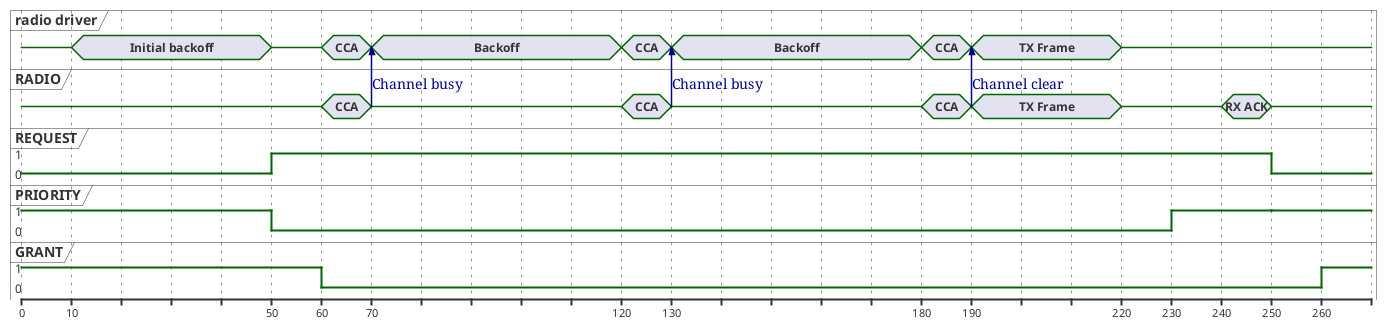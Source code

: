 @startuml

'Diagram showing moment of coex request for transmission using csmaca
'when tx_req_mode = NRF_802154_COEX_TX_REQUEST_MODE_CCA_START

concise "radio driver" as drv
concise "RADIO" as radio
robust "REQUEST" as request
robust "PRIORITY" as priority
robust "GRANT" as grant

request has 1
request has 0

priority has 1
priority has 0

grant has 1
grant has 0

!$request_inactive = 0
!$request_active = 1

!$priority_none = 1
!$priority_rx = 1
!$priority_tx = 0

!$grant_inactive = 1
!$grant_active = 0

'Initial state
@0
drv is {-}
radio is {-}
request is $request_inactive
priority is $priority_none
grant is $grant_inactive

'Frame reception starts
@+10
drv is "Initial backoff"
radio is {-}
@+40
drv is {-}
priority is $priority_tx
request is $request_active
@+10
grant is $grant_active
@+0

drv is "CCA"
radio is "CCA"
@+10
radio -> drv: \nChannel busy

drv is "Backoff"
radio is {-}
@+50

drv is "CCA"
radio is "CCA"
@+10
radio -> drv: \nChannel busy

drv is "Backoff"
radio is {-}
@+50

drv is "CCA"
radio is "CCA"
@+10
radio -> drv: \nChannel clear

drv is "TX Frame"
radio is "TX Frame"
@+30

drv is {-}
radio is {-}
@+10

priority is $priority_rx
@+10

radio is "RX ACK"
@+10

radio is {-}
priority is $priority_none
request is $request_inactive
drv is {-}

@+10
grant is $grant_inactive

@enduml
